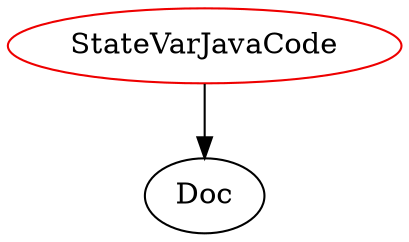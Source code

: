 digraph statevarjavacode{
StateVarJavaCode -> Doc;
StateVarJavaCode	[shape=oval, color=red2, label="StateVarJavaCode"];
}
